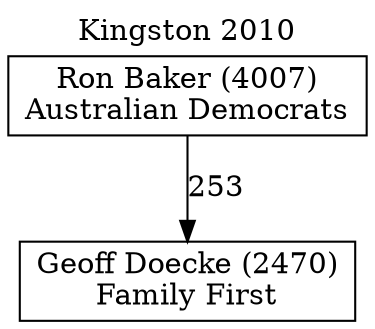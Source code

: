 // House preference flow
digraph "Geoff Doecke (2470)_Kingston_2010" {
	graph [label="Kingston 2010" labelloc=t mclimit=10]
	node [shape=box]
	"Geoff Doecke (2470)" [label="Geoff Doecke (2470)
Family First"]
	"Ron Baker (4007)" [label="Ron Baker (4007)
Australian Democrats"]
	"Ron Baker (4007)" -> "Geoff Doecke (2470)" [label=253]
}
